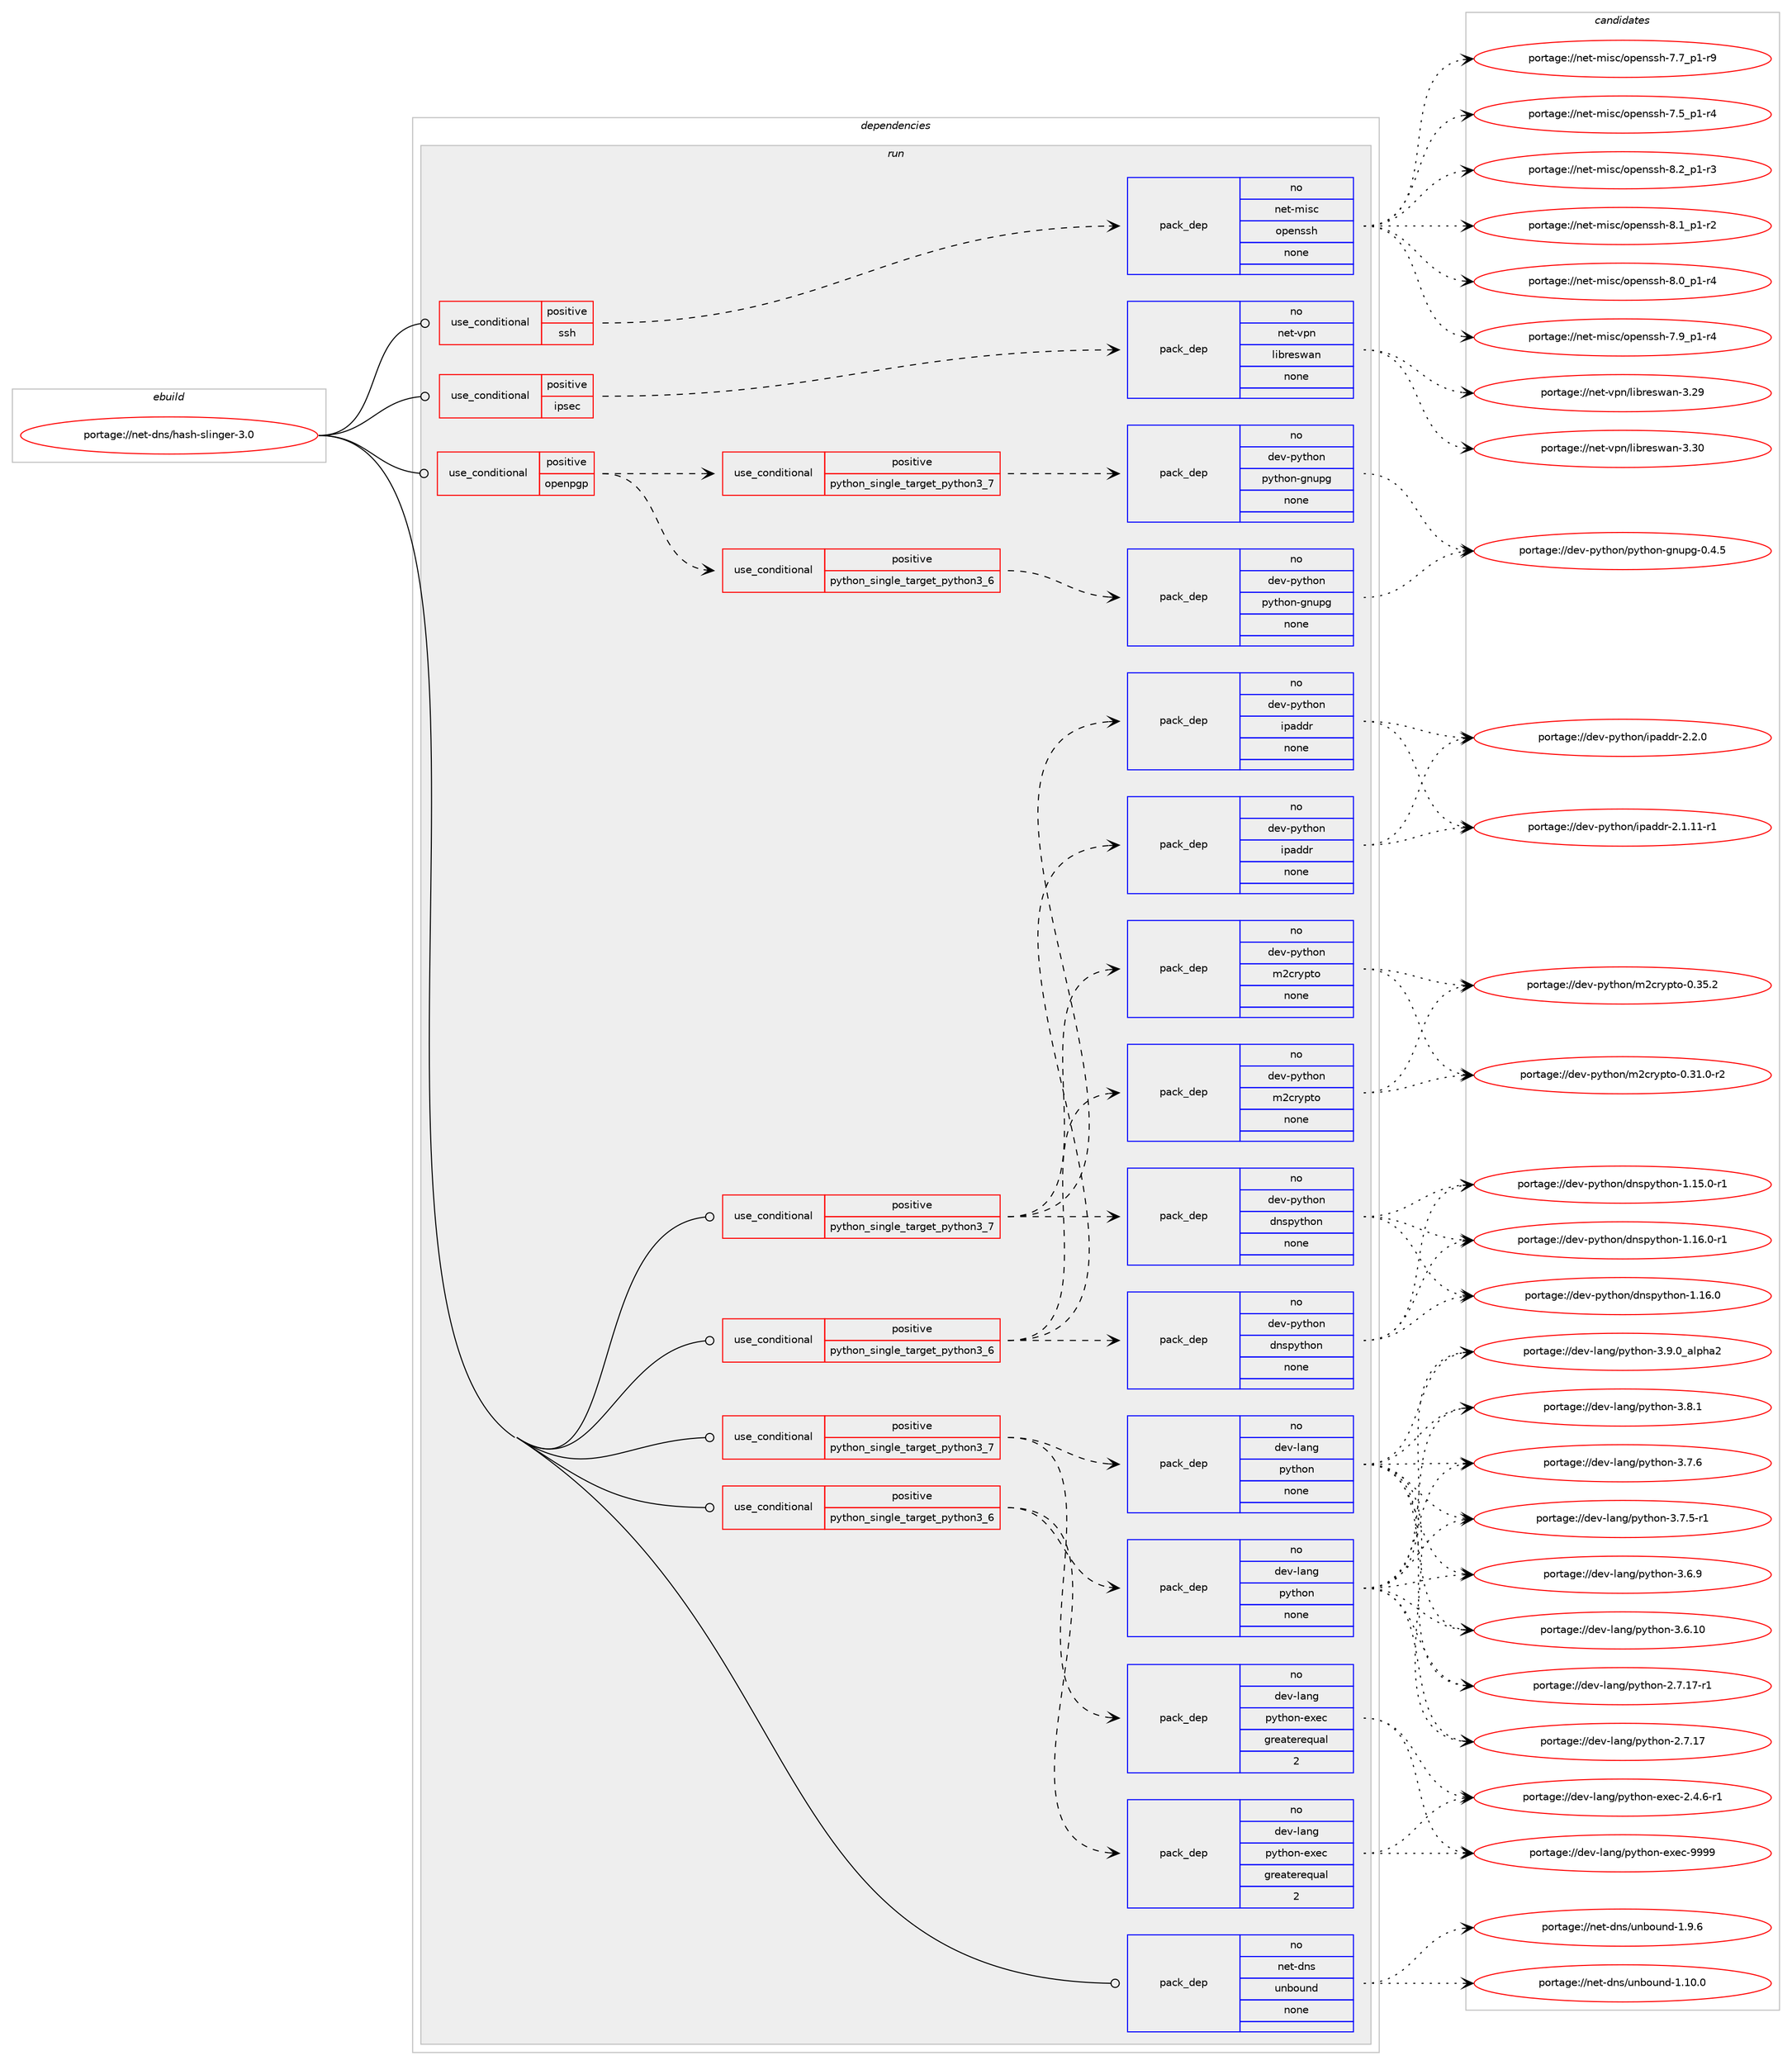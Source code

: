 digraph prolog {

# *************
# Graph options
# *************

newrank=true;
concentrate=true;
compound=true;
graph [rankdir=LR,fontname=Helvetica,fontsize=10,ranksep=1.5];#, ranksep=2.5, nodesep=0.2];
edge  [arrowhead=vee];
node  [fontname=Helvetica,fontsize=10];

# **********
# The ebuild
# **********

subgraph cluster_leftcol {
color=gray;
rank=same;
label=<<i>ebuild</i>>;
id [label="portage://net-dns/hash-slinger-3.0", color=red, width=4, href="../net-dns/hash-slinger-3.0.svg"];
}

# ****************
# The dependencies
# ****************

subgraph cluster_midcol {
color=gray;
label=<<i>dependencies</i>>;
subgraph cluster_compile {
fillcolor="#eeeeee";
style=filled;
label=<<i>compile</i>>;
}
subgraph cluster_compileandrun {
fillcolor="#eeeeee";
style=filled;
label=<<i>compile and run</i>>;
}
subgraph cluster_run {
fillcolor="#eeeeee";
style=filled;
label=<<i>run</i>>;
subgraph cond22134 {
dependency97654 [label=<<TABLE BORDER="0" CELLBORDER="1" CELLSPACING="0" CELLPADDING="4"><TR><TD ROWSPAN="3" CELLPADDING="10">use_conditional</TD></TR><TR><TD>positive</TD></TR><TR><TD>ipsec</TD></TR></TABLE>>, shape=none, color=red];
subgraph pack73733 {
dependency97655 [label=<<TABLE BORDER="0" CELLBORDER="1" CELLSPACING="0" CELLPADDING="4" WIDTH="220"><TR><TD ROWSPAN="6" CELLPADDING="30">pack_dep</TD></TR><TR><TD WIDTH="110">no</TD></TR><TR><TD>net-vpn</TD></TR><TR><TD>libreswan</TD></TR><TR><TD>none</TD></TR><TR><TD></TD></TR></TABLE>>, shape=none, color=blue];
}
dependency97654:e -> dependency97655:w [weight=20,style="dashed",arrowhead="vee"];
}
id:e -> dependency97654:w [weight=20,style="solid",arrowhead="odot"];
subgraph cond22135 {
dependency97656 [label=<<TABLE BORDER="0" CELLBORDER="1" CELLSPACING="0" CELLPADDING="4"><TR><TD ROWSPAN="3" CELLPADDING="10">use_conditional</TD></TR><TR><TD>positive</TD></TR><TR><TD>openpgp</TD></TR></TABLE>>, shape=none, color=red];
subgraph cond22136 {
dependency97657 [label=<<TABLE BORDER="0" CELLBORDER="1" CELLSPACING="0" CELLPADDING="4"><TR><TD ROWSPAN="3" CELLPADDING="10">use_conditional</TD></TR><TR><TD>positive</TD></TR><TR><TD>python_single_target_python3_6</TD></TR></TABLE>>, shape=none, color=red];
subgraph pack73734 {
dependency97658 [label=<<TABLE BORDER="0" CELLBORDER="1" CELLSPACING="0" CELLPADDING="4" WIDTH="220"><TR><TD ROWSPAN="6" CELLPADDING="30">pack_dep</TD></TR><TR><TD WIDTH="110">no</TD></TR><TR><TD>dev-python</TD></TR><TR><TD>python-gnupg</TD></TR><TR><TD>none</TD></TR><TR><TD></TD></TR></TABLE>>, shape=none, color=blue];
}
dependency97657:e -> dependency97658:w [weight=20,style="dashed",arrowhead="vee"];
}
dependency97656:e -> dependency97657:w [weight=20,style="dashed",arrowhead="vee"];
subgraph cond22137 {
dependency97659 [label=<<TABLE BORDER="0" CELLBORDER="1" CELLSPACING="0" CELLPADDING="4"><TR><TD ROWSPAN="3" CELLPADDING="10">use_conditional</TD></TR><TR><TD>positive</TD></TR><TR><TD>python_single_target_python3_7</TD></TR></TABLE>>, shape=none, color=red];
subgraph pack73735 {
dependency97660 [label=<<TABLE BORDER="0" CELLBORDER="1" CELLSPACING="0" CELLPADDING="4" WIDTH="220"><TR><TD ROWSPAN="6" CELLPADDING="30">pack_dep</TD></TR><TR><TD WIDTH="110">no</TD></TR><TR><TD>dev-python</TD></TR><TR><TD>python-gnupg</TD></TR><TR><TD>none</TD></TR><TR><TD></TD></TR></TABLE>>, shape=none, color=blue];
}
dependency97659:e -> dependency97660:w [weight=20,style="dashed",arrowhead="vee"];
}
dependency97656:e -> dependency97659:w [weight=20,style="dashed",arrowhead="vee"];
}
id:e -> dependency97656:w [weight=20,style="solid",arrowhead="odot"];
subgraph cond22138 {
dependency97661 [label=<<TABLE BORDER="0" CELLBORDER="1" CELLSPACING="0" CELLPADDING="4"><TR><TD ROWSPAN="3" CELLPADDING="10">use_conditional</TD></TR><TR><TD>positive</TD></TR><TR><TD>python_single_target_python3_6</TD></TR></TABLE>>, shape=none, color=red];
subgraph pack73736 {
dependency97662 [label=<<TABLE BORDER="0" CELLBORDER="1" CELLSPACING="0" CELLPADDING="4" WIDTH="220"><TR><TD ROWSPAN="6" CELLPADDING="30">pack_dep</TD></TR><TR><TD WIDTH="110">no</TD></TR><TR><TD>dev-lang</TD></TR><TR><TD>python</TD></TR><TR><TD>none</TD></TR><TR><TD></TD></TR></TABLE>>, shape=none, color=blue];
}
dependency97661:e -> dependency97662:w [weight=20,style="dashed",arrowhead="vee"];
subgraph pack73737 {
dependency97663 [label=<<TABLE BORDER="0" CELLBORDER="1" CELLSPACING="0" CELLPADDING="4" WIDTH="220"><TR><TD ROWSPAN="6" CELLPADDING="30">pack_dep</TD></TR><TR><TD WIDTH="110">no</TD></TR><TR><TD>dev-lang</TD></TR><TR><TD>python-exec</TD></TR><TR><TD>greaterequal</TD></TR><TR><TD>2</TD></TR></TABLE>>, shape=none, color=blue];
}
dependency97661:e -> dependency97663:w [weight=20,style="dashed",arrowhead="vee"];
}
id:e -> dependency97661:w [weight=20,style="solid",arrowhead="odot"];
subgraph cond22139 {
dependency97664 [label=<<TABLE BORDER="0" CELLBORDER="1" CELLSPACING="0" CELLPADDING="4"><TR><TD ROWSPAN="3" CELLPADDING="10">use_conditional</TD></TR><TR><TD>positive</TD></TR><TR><TD>python_single_target_python3_6</TD></TR></TABLE>>, shape=none, color=red];
subgraph pack73738 {
dependency97665 [label=<<TABLE BORDER="0" CELLBORDER="1" CELLSPACING="0" CELLPADDING="4" WIDTH="220"><TR><TD ROWSPAN="6" CELLPADDING="30">pack_dep</TD></TR><TR><TD WIDTH="110">no</TD></TR><TR><TD>dev-python</TD></TR><TR><TD>dnspython</TD></TR><TR><TD>none</TD></TR><TR><TD></TD></TR></TABLE>>, shape=none, color=blue];
}
dependency97664:e -> dependency97665:w [weight=20,style="dashed",arrowhead="vee"];
subgraph pack73739 {
dependency97666 [label=<<TABLE BORDER="0" CELLBORDER="1" CELLSPACING="0" CELLPADDING="4" WIDTH="220"><TR><TD ROWSPAN="6" CELLPADDING="30">pack_dep</TD></TR><TR><TD WIDTH="110">no</TD></TR><TR><TD>dev-python</TD></TR><TR><TD>ipaddr</TD></TR><TR><TD>none</TD></TR><TR><TD></TD></TR></TABLE>>, shape=none, color=blue];
}
dependency97664:e -> dependency97666:w [weight=20,style="dashed",arrowhead="vee"];
subgraph pack73740 {
dependency97667 [label=<<TABLE BORDER="0" CELLBORDER="1" CELLSPACING="0" CELLPADDING="4" WIDTH="220"><TR><TD ROWSPAN="6" CELLPADDING="30">pack_dep</TD></TR><TR><TD WIDTH="110">no</TD></TR><TR><TD>dev-python</TD></TR><TR><TD>m2crypto</TD></TR><TR><TD>none</TD></TR><TR><TD></TD></TR></TABLE>>, shape=none, color=blue];
}
dependency97664:e -> dependency97667:w [weight=20,style="dashed",arrowhead="vee"];
}
id:e -> dependency97664:w [weight=20,style="solid",arrowhead="odot"];
subgraph cond22140 {
dependency97668 [label=<<TABLE BORDER="0" CELLBORDER="1" CELLSPACING="0" CELLPADDING="4"><TR><TD ROWSPAN="3" CELLPADDING="10">use_conditional</TD></TR><TR><TD>positive</TD></TR><TR><TD>python_single_target_python3_7</TD></TR></TABLE>>, shape=none, color=red];
subgraph pack73741 {
dependency97669 [label=<<TABLE BORDER="0" CELLBORDER="1" CELLSPACING="0" CELLPADDING="4" WIDTH="220"><TR><TD ROWSPAN="6" CELLPADDING="30">pack_dep</TD></TR><TR><TD WIDTH="110">no</TD></TR><TR><TD>dev-lang</TD></TR><TR><TD>python</TD></TR><TR><TD>none</TD></TR><TR><TD></TD></TR></TABLE>>, shape=none, color=blue];
}
dependency97668:e -> dependency97669:w [weight=20,style="dashed",arrowhead="vee"];
subgraph pack73742 {
dependency97670 [label=<<TABLE BORDER="0" CELLBORDER="1" CELLSPACING="0" CELLPADDING="4" WIDTH="220"><TR><TD ROWSPAN="6" CELLPADDING="30">pack_dep</TD></TR><TR><TD WIDTH="110">no</TD></TR><TR><TD>dev-lang</TD></TR><TR><TD>python-exec</TD></TR><TR><TD>greaterequal</TD></TR><TR><TD>2</TD></TR></TABLE>>, shape=none, color=blue];
}
dependency97668:e -> dependency97670:w [weight=20,style="dashed",arrowhead="vee"];
}
id:e -> dependency97668:w [weight=20,style="solid",arrowhead="odot"];
subgraph cond22141 {
dependency97671 [label=<<TABLE BORDER="0" CELLBORDER="1" CELLSPACING="0" CELLPADDING="4"><TR><TD ROWSPAN="3" CELLPADDING="10">use_conditional</TD></TR><TR><TD>positive</TD></TR><TR><TD>python_single_target_python3_7</TD></TR></TABLE>>, shape=none, color=red];
subgraph pack73743 {
dependency97672 [label=<<TABLE BORDER="0" CELLBORDER="1" CELLSPACING="0" CELLPADDING="4" WIDTH="220"><TR><TD ROWSPAN="6" CELLPADDING="30">pack_dep</TD></TR><TR><TD WIDTH="110">no</TD></TR><TR><TD>dev-python</TD></TR><TR><TD>dnspython</TD></TR><TR><TD>none</TD></TR><TR><TD></TD></TR></TABLE>>, shape=none, color=blue];
}
dependency97671:e -> dependency97672:w [weight=20,style="dashed",arrowhead="vee"];
subgraph pack73744 {
dependency97673 [label=<<TABLE BORDER="0" CELLBORDER="1" CELLSPACING="0" CELLPADDING="4" WIDTH="220"><TR><TD ROWSPAN="6" CELLPADDING="30">pack_dep</TD></TR><TR><TD WIDTH="110">no</TD></TR><TR><TD>dev-python</TD></TR><TR><TD>ipaddr</TD></TR><TR><TD>none</TD></TR><TR><TD></TD></TR></TABLE>>, shape=none, color=blue];
}
dependency97671:e -> dependency97673:w [weight=20,style="dashed",arrowhead="vee"];
subgraph pack73745 {
dependency97674 [label=<<TABLE BORDER="0" CELLBORDER="1" CELLSPACING="0" CELLPADDING="4" WIDTH="220"><TR><TD ROWSPAN="6" CELLPADDING="30">pack_dep</TD></TR><TR><TD WIDTH="110">no</TD></TR><TR><TD>dev-python</TD></TR><TR><TD>m2crypto</TD></TR><TR><TD>none</TD></TR><TR><TD></TD></TR></TABLE>>, shape=none, color=blue];
}
dependency97671:e -> dependency97674:w [weight=20,style="dashed",arrowhead="vee"];
}
id:e -> dependency97671:w [weight=20,style="solid",arrowhead="odot"];
subgraph cond22142 {
dependency97675 [label=<<TABLE BORDER="0" CELLBORDER="1" CELLSPACING="0" CELLPADDING="4"><TR><TD ROWSPAN="3" CELLPADDING="10">use_conditional</TD></TR><TR><TD>positive</TD></TR><TR><TD>ssh</TD></TR></TABLE>>, shape=none, color=red];
subgraph pack73746 {
dependency97676 [label=<<TABLE BORDER="0" CELLBORDER="1" CELLSPACING="0" CELLPADDING="4" WIDTH="220"><TR><TD ROWSPAN="6" CELLPADDING="30">pack_dep</TD></TR><TR><TD WIDTH="110">no</TD></TR><TR><TD>net-misc</TD></TR><TR><TD>openssh</TD></TR><TR><TD>none</TD></TR><TR><TD></TD></TR></TABLE>>, shape=none, color=blue];
}
dependency97675:e -> dependency97676:w [weight=20,style="dashed",arrowhead="vee"];
}
id:e -> dependency97675:w [weight=20,style="solid",arrowhead="odot"];
subgraph pack73747 {
dependency97677 [label=<<TABLE BORDER="0" CELLBORDER="1" CELLSPACING="0" CELLPADDING="4" WIDTH="220"><TR><TD ROWSPAN="6" CELLPADDING="30">pack_dep</TD></TR><TR><TD WIDTH="110">no</TD></TR><TR><TD>net-dns</TD></TR><TR><TD>unbound</TD></TR><TR><TD>none</TD></TR><TR><TD></TD></TR></TABLE>>, shape=none, color=blue];
}
id:e -> dependency97677:w [weight=20,style="solid",arrowhead="odot"];
}
}

# **************
# The candidates
# **************

subgraph cluster_choices {
rank=same;
color=gray;
label=<<i>candidates</i>>;

subgraph choice73733 {
color=black;
nodesep=1;
choice110101116451181121104710810598114101115119971104551465148 [label="portage://net-vpn/libreswan-3.30", color=red, width=4,href="../net-vpn/libreswan-3.30.svg"];
choice110101116451181121104710810598114101115119971104551465057 [label="portage://net-vpn/libreswan-3.29", color=red, width=4,href="../net-vpn/libreswan-3.29.svg"];
dependency97655:e -> choice110101116451181121104710810598114101115119971104551465148:w [style=dotted,weight="100"];
dependency97655:e -> choice110101116451181121104710810598114101115119971104551465057:w [style=dotted,weight="100"];
}
subgraph choice73734 {
color=black;
nodesep=1;
choice100101118451121211161041111104711212111610411111045103110117112103454846524653 [label="portage://dev-python/python-gnupg-0.4.5", color=red, width=4,href="../dev-python/python-gnupg-0.4.5.svg"];
dependency97658:e -> choice100101118451121211161041111104711212111610411111045103110117112103454846524653:w [style=dotted,weight="100"];
}
subgraph choice73735 {
color=black;
nodesep=1;
choice100101118451121211161041111104711212111610411111045103110117112103454846524653 [label="portage://dev-python/python-gnupg-0.4.5", color=red, width=4,href="../dev-python/python-gnupg-0.4.5.svg"];
dependency97660:e -> choice100101118451121211161041111104711212111610411111045103110117112103454846524653:w [style=dotted,weight="100"];
}
subgraph choice73736 {
color=black;
nodesep=1;
choice10010111845108971101034711212111610411111045514657464895971081121049750 [label="portage://dev-lang/python-3.9.0_alpha2", color=red, width=4,href="../dev-lang/python-3.9.0_alpha2.svg"];
choice100101118451089711010347112121116104111110455146564649 [label="portage://dev-lang/python-3.8.1", color=red, width=4,href="../dev-lang/python-3.8.1.svg"];
choice100101118451089711010347112121116104111110455146554654 [label="portage://dev-lang/python-3.7.6", color=red, width=4,href="../dev-lang/python-3.7.6.svg"];
choice1001011184510897110103471121211161041111104551465546534511449 [label="portage://dev-lang/python-3.7.5-r1", color=red, width=4,href="../dev-lang/python-3.7.5-r1.svg"];
choice100101118451089711010347112121116104111110455146544657 [label="portage://dev-lang/python-3.6.9", color=red, width=4,href="../dev-lang/python-3.6.9.svg"];
choice10010111845108971101034711212111610411111045514654464948 [label="portage://dev-lang/python-3.6.10", color=red, width=4,href="../dev-lang/python-3.6.10.svg"];
choice100101118451089711010347112121116104111110455046554649554511449 [label="portage://dev-lang/python-2.7.17-r1", color=red, width=4,href="../dev-lang/python-2.7.17-r1.svg"];
choice10010111845108971101034711212111610411111045504655464955 [label="portage://dev-lang/python-2.7.17", color=red, width=4,href="../dev-lang/python-2.7.17.svg"];
dependency97662:e -> choice10010111845108971101034711212111610411111045514657464895971081121049750:w [style=dotted,weight="100"];
dependency97662:e -> choice100101118451089711010347112121116104111110455146564649:w [style=dotted,weight="100"];
dependency97662:e -> choice100101118451089711010347112121116104111110455146554654:w [style=dotted,weight="100"];
dependency97662:e -> choice1001011184510897110103471121211161041111104551465546534511449:w [style=dotted,weight="100"];
dependency97662:e -> choice100101118451089711010347112121116104111110455146544657:w [style=dotted,weight="100"];
dependency97662:e -> choice10010111845108971101034711212111610411111045514654464948:w [style=dotted,weight="100"];
dependency97662:e -> choice100101118451089711010347112121116104111110455046554649554511449:w [style=dotted,weight="100"];
dependency97662:e -> choice10010111845108971101034711212111610411111045504655464955:w [style=dotted,weight="100"];
}
subgraph choice73737 {
color=black;
nodesep=1;
choice10010111845108971101034711212111610411111045101120101994557575757 [label="portage://dev-lang/python-exec-9999", color=red, width=4,href="../dev-lang/python-exec-9999.svg"];
choice10010111845108971101034711212111610411111045101120101994550465246544511449 [label="portage://dev-lang/python-exec-2.4.6-r1", color=red, width=4,href="../dev-lang/python-exec-2.4.6-r1.svg"];
dependency97663:e -> choice10010111845108971101034711212111610411111045101120101994557575757:w [style=dotted,weight="100"];
dependency97663:e -> choice10010111845108971101034711212111610411111045101120101994550465246544511449:w [style=dotted,weight="100"];
}
subgraph choice73738 {
color=black;
nodesep=1;
choice1001011184511212111610411111047100110115112121116104111110454946495446484511449 [label="portage://dev-python/dnspython-1.16.0-r1", color=red, width=4,href="../dev-python/dnspython-1.16.0-r1.svg"];
choice100101118451121211161041111104710011011511212111610411111045494649544648 [label="portage://dev-python/dnspython-1.16.0", color=red, width=4,href="../dev-python/dnspython-1.16.0.svg"];
choice1001011184511212111610411111047100110115112121116104111110454946495346484511449 [label="portage://dev-python/dnspython-1.15.0-r1", color=red, width=4,href="../dev-python/dnspython-1.15.0-r1.svg"];
dependency97665:e -> choice1001011184511212111610411111047100110115112121116104111110454946495446484511449:w [style=dotted,weight="100"];
dependency97665:e -> choice100101118451121211161041111104710011011511212111610411111045494649544648:w [style=dotted,weight="100"];
dependency97665:e -> choice1001011184511212111610411111047100110115112121116104111110454946495346484511449:w [style=dotted,weight="100"];
}
subgraph choice73739 {
color=black;
nodesep=1;
choice100101118451121211161041111104710511297100100114455046504648 [label="portage://dev-python/ipaddr-2.2.0", color=red, width=4,href="../dev-python/ipaddr-2.2.0.svg"];
choice100101118451121211161041111104710511297100100114455046494649494511449 [label="portage://dev-python/ipaddr-2.1.11-r1", color=red, width=4,href="../dev-python/ipaddr-2.1.11-r1.svg"];
dependency97666:e -> choice100101118451121211161041111104710511297100100114455046504648:w [style=dotted,weight="100"];
dependency97666:e -> choice100101118451121211161041111104710511297100100114455046494649494511449:w [style=dotted,weight="100"];
}
subgraph choice73740 {
color=black;
nodesep=1;
choice1001011184511212111610411111047109509911412111211611145484651534650 [label="portage://dev-python/m2crypto-0.35.2", color=red, width=4,href="../dev-python/m2crypto-0.35.2.svg"];
choice10010111845112121116104111110471095099114121112116111454846514946484511450 [label="portage://dev-python/m2crypto-0.31.0-r2", color=red, width=4,href="../dev-python/m2crypto-0.31.0-r2.svg"];
dependency97667:e -> choice1001011184511212111610411111047109509911412111211611145484651534650:w [style=dotted,weight="100"];
dependency97667:e -> choice10010111845112121116104111110471095099114121112116111454846514946484511450:w [style=dotted,weight="100"];
}
subgraph choice73741 {
color=black;
nodesep=1;
choice10010111845108971101034711212111610411111045514657464895971081121049750 [label="portage://dev-lang/python-3.9.0_alpha2", color=red, width=4,href="../dev-lang/python-3.9.0_alpha2.svg"];
choice100101118451089711010347112121116104111110455146564649 [label="portage://dev-lang/python-3.8.1", color=red, width=4,href="../dev-lang/python-3.8.1.svg"];
choice100101118451089711010347112121116104111110455146554654 [label="portage://dev-lang/python-3.7.6", color=red, width=4,href="../dev-lang/python-3.7.6.svg"];
choice1001011184510897110103471121211161041111104551465546534511449 [label="portage://dev-lang/python-3.7.5-r1", color=red, width=4,href="../dev-lang/python-3.7.5-r1.svg"];
choice100101118451089711010347112121116104111110455146544657 [label="portage://dev-lang/python-3.6.9", color=red, width=4,href="../dev-lang/python-3.6.9.svg"];
choice10010111845108971101034711212111610411111045514654464948 [label="portage://dev-lang/python-3.6.10", color=red, width=4,href="../dev-lang/python-3.6.10.svg"];
choice100101118451089711010347112121116104111110455046554649554511449 [label="portage://dev-lang/python-2.7.17-r1", color=red, width=4,href="../dev-lang/python-2.7.17-r1.svg"];
choice10010111845108971101034711212111610411111045504655464955 [label="portage://dev-lang/python-2.7.17", color=red, width=4,href="../dev-lang/python-2.7.17.svg"];
dependency97669:e -> choice10010111845108971101034711212111610411111045514657464895971081121049750:w [style=dotted,weight="100"];
dependency97669:e -> choice100101118451089711010347112121116104111110455146564649:w [style=dotted,weight="100"];
dependency97669:e -> choice100101118451089711010347112121116104111110455146554654:w [style=dotted,weight="100"];
dependency97669:e -> choice1001011184510897110103471121211161041111104551465546534511449:w [style=dotted,weight="100"];
dependency97669:e -> choice100101118451089711010347112121116104111110455146544657:w [style=dotted,weight="100"];
dependency97669:e -> choice10010111845108971101034711212111610411111045514654464948:w [style=dotted,weight="100"];
dependency97669:e -> choice100101118451089711010347112121116104111110455046554649554511449:w [style=dotted,weight="100"];
dependency97669:e -> choice10010111845108971101034711212111610411111045504655464955:w [style=dotted,weight="100"];
}
subgraph choice73742 {
color=black;
nodesep=1;
choice10010111845108971101034711212111610411111045101120101994557575757 [label="portage://dev-lang/python-exec-9999", color=red, width=4,href="../dev-lang/python-exec-9999.svg"];
choice10010111845108971101034711212111610411111045101120101994550465246544511449 [label="portage://dev-lang/python-exec-2.4.6-r1", color=red, width=4,href="../dev-lang/python-exec-2.4.6-r1.svg"];
dependency97670:e -> choice10010111845108971101034711212111610411111045101120101994557575757:w [style=dotted,weight="100"];
dependency97670:e -> choice10010111845108971101034711212111610411111045101120101994550465246544511449:w [style=dotted,weight="100"];
}
subgraph choice73743 {
color=black;
nodesep=1;
choice1001011184511212111610411111047100110115112121116104111110454946495446484511449 [label="portage://dev-python/dnspython-1.16.0-r1", color=red, width=4,href="../dev-python/dnspython-1.16.0-r1.svg"];
choice100101118451121211161041111104710011011511212111610411111045494649544648 [label="portage://dev-python/dnspython-1.16.0", color=red, width=4,href="../dev-python/dnspython-1.16.0.svg"];
choice1001011184511212111610411111047100110115112121116104111110454946495346484511449 [label="portage://dev-python/dnspython-1.15.0-r1", color=red, width=4,href="../dev-python/dnspython-1.15.0-r1.svg"];
dependency97672:e -> choice1001011184511212111610411111047100110115112121116104111110454946495446484511449:w [style=dotted,weight="100"];
dependency97672:e -> choice100101118451121211161041111104710011011511212111610411111045494649544648:w [style=dotted,weight="100"];
dependency97672:e -> choice1001011184511212111610411111047100110115112121116104111110454946495346484511449:w [style=dotted,weight="100"];
}
subgraph choice73744 {
color=black;
nodesep=1;
choice100101118451121211161041111104710511297100100114455046504648 [label="portage://dev-python/ipaddr-2.2.0", color=red, width=4,href="../dev-python/ipaddr-2.2.0.svg"];
choice100101118451121211161041111104710511297100100114455046494649494511449 [label="portage://dev-python/ipaddr-2.1.11-r1", color=red, width=4,href="../dev-python/ipaddr-2.1.11-r1.svg"];
dependency97673:e -> choice100101118451121211161041111104710511297100100114455046504648:w [style=dotted,weight="100"];
dependency97673:e -> choice100101118451121211161041111104710511297100100114455046494649494511449:w [style=dotted,weight="100"];
}
subgraph choice73745 {
color=black;
nodesep=1;
choice1001011184511212111610411111047109509911412111211611145484651534650 [label="portage://dev-python/m2crypto-0.35.2", color=red, width=4,href="../dev-python/m2crypto-0.35.2.svg"];
choice10010111845112121116104111110471095099114121112116111454846514946484511450 [label="portage://dev-python/m2crypto-0.31.0-r2", color=red, width=4,href="../dev-python/m2crypto-0.31.0-r2.svg"];
dependency97674:e -> choice1001011184511212111610411111047109509911412111211611145484651534650:w [style=dotted,weight="100"];
dependency97674:e -> choice10010111845112121116104111110471095099114121112116111454846514946484511450:w [style=dotted,weight="100"];
}
subgraph choice73746 {
color=black;
nodesep=1;
choice1101011164510910511599471111121011101151151044556465095112494511451 [label="portage://net-misc/openssh-8.2_p1-r3", color=red, width=4,href="../net-misc/openssh-8.2_p1-r3.svg"];
choice1101011164510910511599471111121011101151151044556464995112494511450 [label="portage://net-misc/openssh-8.1_p1-r2", color=red, width=4,href="../net-misc/openssh-8.1_p1-r2.svg"];
choice1101011164510910511599471111121011101151151044556464895112494511452 [label="portage://net-misc/openssh-8.0_p1-r4", color=red, width=4,href="../net-misc/openssh-8.0_p1-r4.svg"];
choice1101011164510910511599471111121011101151151044555465795112494511452 [label="portage://net-misc/openssh-7.9_p1-r4", color=red, width=4,href="../net-misc/openssh-7.9_p1-r4.svg"];
choice1101011164510910511599471111121011101151151044555465595112494511457 [label="portage://net-misc/openssh-7.7_p1-r9", color=red, width=4,href="../net-misc/openssh-7.7_p1-r9.svg"];
choice1101011164510910511599471111121011101151151044555465395112494511452 [label="portage://net-misc/openssh-7.5_p1-r4", color=red, width=4,href="../net-misc/openssh-7.5_p1-r4.svg"];
dependency97676:e -> choice1101011164510910511599471111121011101151151044556465095112494511451:w [style=dotted,weight="100"];
dependency97676:e -> choice1101011164510910511599471111121011101151151044556464995112494511450:w [style=dotted,weight="100"];
dependency97676:e -> choice1101011164510910511599471111121011101151151044556464895112494511452:w [style=dotted,weight="100"];
dependency97676:e -> choice1101011164510910511599471111121011101151151044555465795112494511452:w [style=dotted,weight="100"];
dependency97676:e -> choice1101011164510910511599471111121011101151151044555465595112494511457:w [style=dotted,weight="100"];
dependency97676:e -> choice1101011164510910511599471111121011101151151044555465395112494511452:w [style=dotted,weight="100"];
}
subgraph choice73747 {
color=black;
nodesep=1;
choice110101116451001101154711711098111117110100454946574654 [label="portage://net-dns/unbound-1.9.6", color=red, width=4,href="../net-dns/unbound-1.9.6.svg"];
choice11010111645100110115471171109811111711010045494649484648 [label="portage://net-dns/unbound-1.10.0", color=red, width=4,href="../net-dns/unbound-1.10.0.svg"];
dependency97677:e -> choice110101116451001101154711711098111117110100454946574654:w [style=dotted,weight="100"];
dependency97677:e -> choice11010111645100110115471171109811111711010045494649484648:w [style=dotted,weight="100"];
}
}

}
